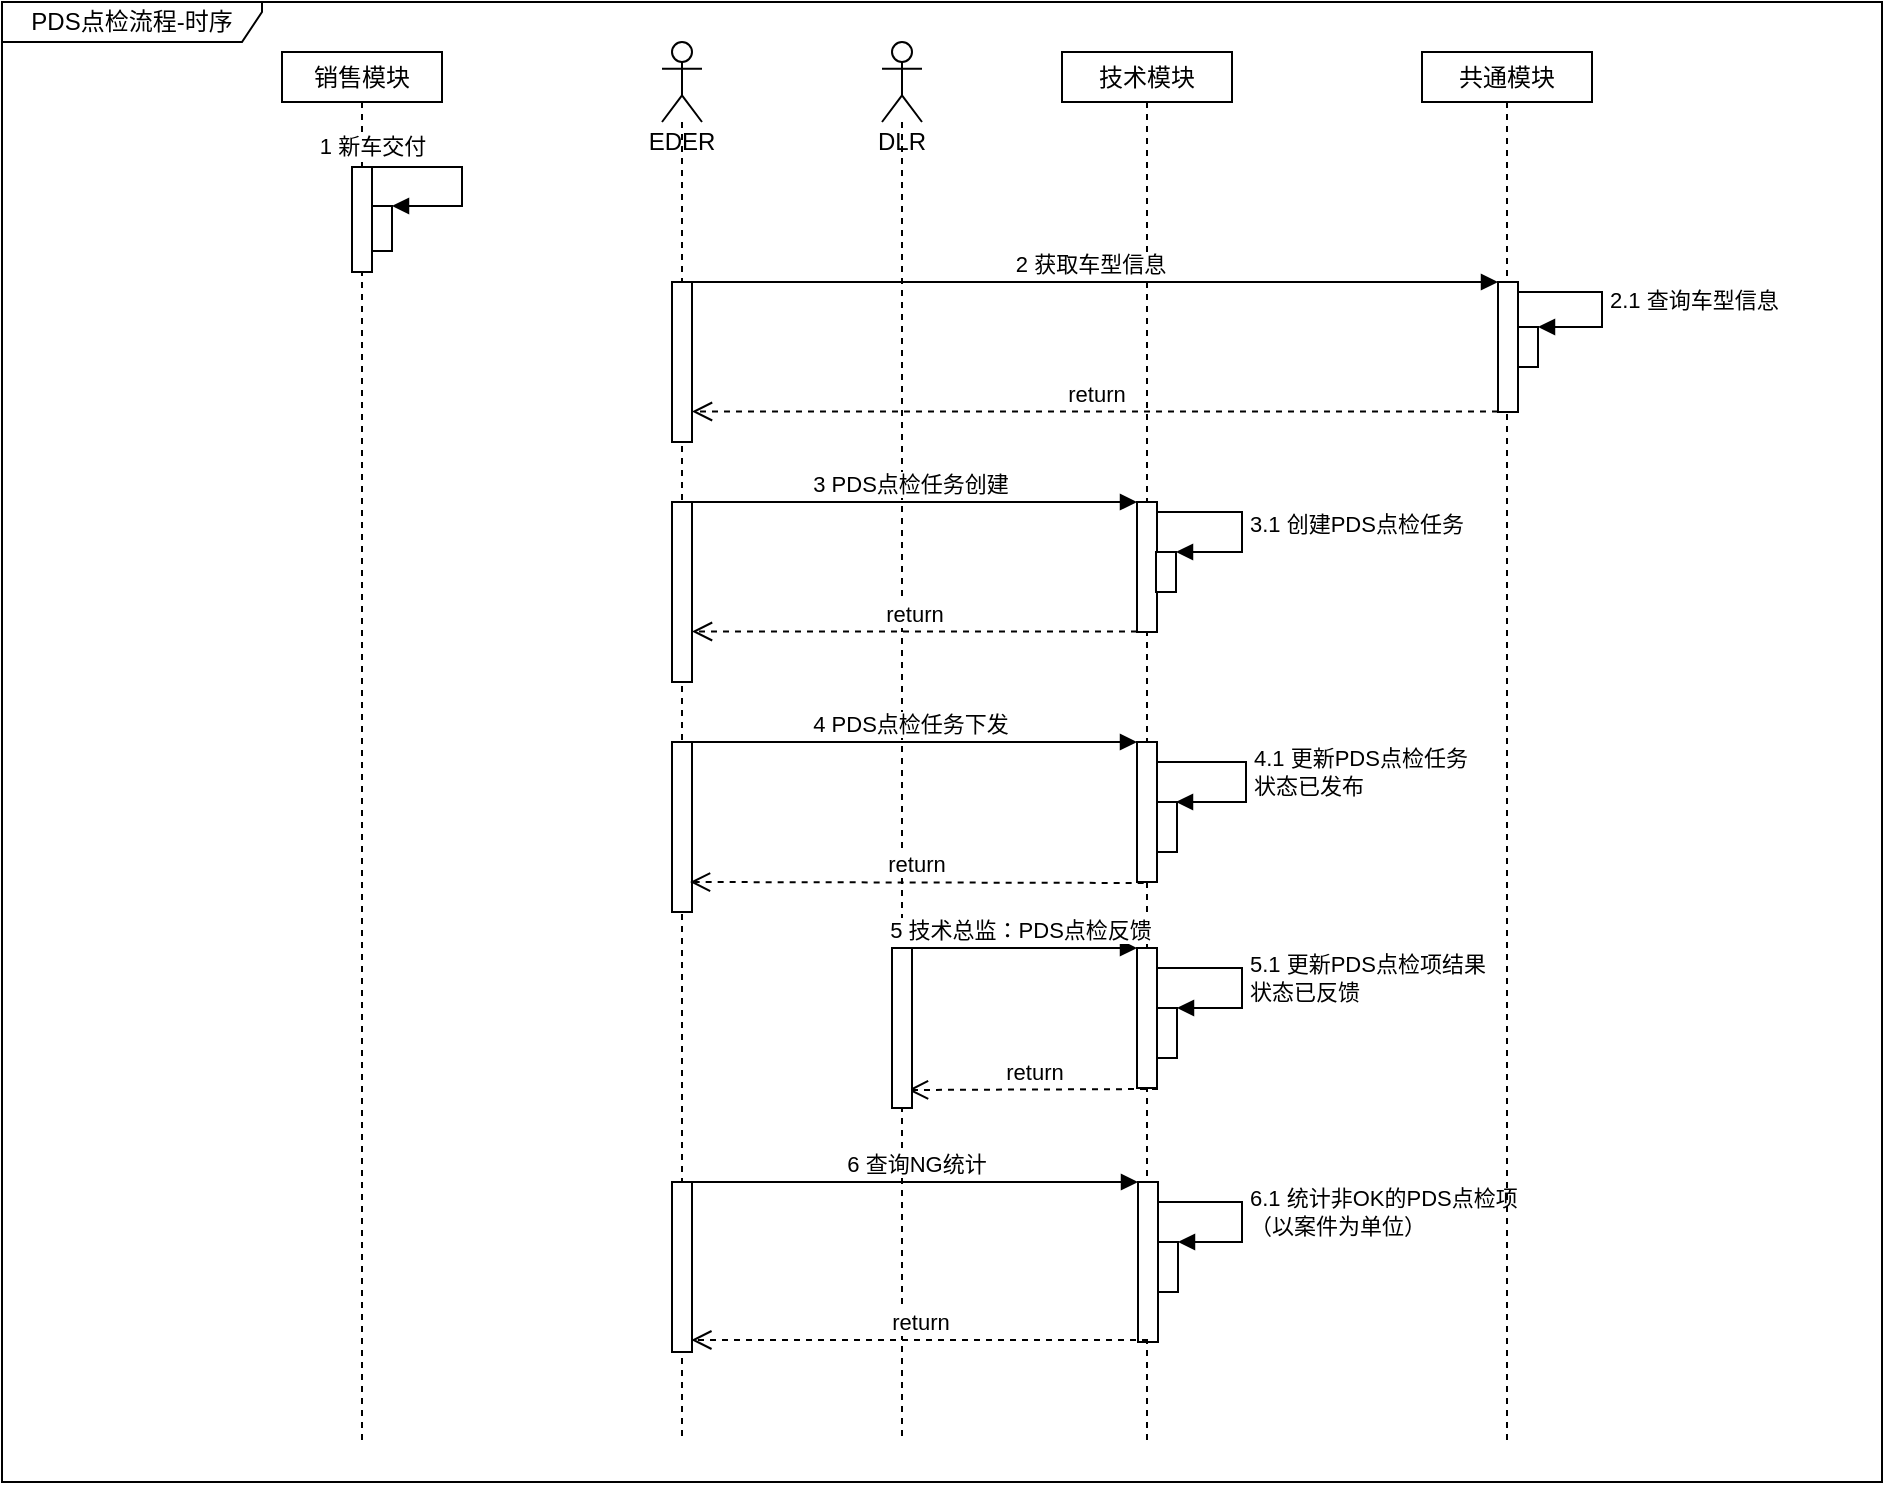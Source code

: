 <mxfile version="16.4.3" type="github">
  <diagram name="Page-1" id="9361dd3d-8414-5efd-6122-117bd74ce7a7">
    <mxGraphModel dx="1344" dy="87" grid="1" gridSize="10" guides="1" tooltips="1" connect="1" arrows="1" fold="1" page="0" pageScale="1.5" pageWidth="826" pageHeight="1169" background="none" math="0" shadow="0">
      <root>
        <mxCell id="0" />
        <mxCell id="1" parent="0" />
        <mxCell id="2--BGh6QgJdyMB6YTJ-P-162" value="PDS点检流程-时序" style="shape=umlFrame;whiteSpace=wrap;html=1;width=130;height=20;" vertex="1" parent="1">
          <mxGeometry x="-60" y="400" width="940" height="740" as="geometry" />
        </mxCell>
        <mxCell id="2--BGh6QgJdyMB6YTJ-P-89" value="技术模块" style="shape=umlLifeline;perimeter=lifelinePerimeter;whiteSpace=wrap;html=1;container=1;collapsible=0;recursiveResize=0;outlineConnect=0;size=25;" vertex="1" parent="1">
          <mxGeometry x="470" y="425" width="85" height="695" as="geometry" />
        </mxCell>
        <mxCell id="2--BGh6QgJdyMB6YTJ-P-118" value="" style="html=1;points=[];perimeter=orthogonalPerimeter;" vertex="1" parent="2--BGh6QgJdyMB6YTJ-P-89">
          <mxGeometry x="37.5" y="345" width="10" height="70" as="geometry" />
        </mxCell>
        <mxCell id="2--BGh6QgJdyMB6YTJ-P-125" value="" style="html=1;points=[];perimeter=orthogonalPerimeter;" vertex="1" parent="2--BGh6QgJdyMB6YTJ-P-89">
          <mxGeometry x="37.5" y="448" width="10" height="70" as="geometry" />
        </mxCell>
        <mxCell id="2--BGh6QgJdyMB6YTJ-P-128" value="" style="html=1;points=[];perimeter=orthogonalPerimeter;" vertex="1" parent="2--BGh6QgJdyMB6YTJ-P-89">
          <mxGeometry x="47.5" y="478" width="10" height="25" as="geometry" />
        </mxCell>
        <mxCell id="2--BGh6QgJdyMB6YTJ-P-129" value="&lt;div&gt;&lt;span style=&quot;background-color: transparent&quot;&gt;5.1 更新PDS点检项结果&lt;/span&gt;&lt;/div&gt;&lt;div&gt;&lt;span style=&quot;background-color: transparent&quot;&gt;状态已反馈&lt;/span&gt;&lt;/div&gt;" style="edgeStyle=orthogonalEdgeStyle;html=1;align=left;spacingLeft=2;endArrow=block;rounded=0;entryX=1;entryY=0;" edge="1" target="2--BGh6QgJdyMB6YTJ-P-128" parent="2--BGh6QgJdyMB6YTJ-P-89" source="2--BGh6QgJdyMB6YTJ-P-125">
          <mxGeometry relative="1" as="geometry">
            <mxPoint x="55" y="458" as="sourcePoint" />
            <Array as="points">
              <mxPoint x="90" y="458" />
              <mxPoint x="90" y="478" />
            </Array>
          </mxGeometry>
        </mxCell>
        <mxCell id="2--BGh6QgJdyMB6YTJ-P-127" value="return" style="html=1;verticalAlign=bottom;endArrow=open;dashed=1;endSize=8;exitX=0;exitY=0.95;rounded=0;" edge="1" parent="2--BGh6QgJdyMB6YTJ-P-89">
          <mxGeometry relative="1" as="geometry">
            <mxPoint x="-77" y="519" as="targetPoint" />
            <mxPoint x="48" y="518.5" as="sourcePoint" />
          </mxGeometry>
        </mxCell>
        <mxCell id="2--BGh6QgJdyMB6YTJ-P-132" value="" style="html=1;points=[];perimeter=orthogonalPerimeter;" vertex="1" parent="2--BGh6QgJdyMB6YTJ-P-89">
          <mxGeometry x="47.5" y="375" width="10" height="25" as="geometry" />
        </mxCell>
        <mxCell id="2--BGh6QgJdyMB6YTJ-P-151" value="" style="html=1;points=[];perimeter=orthogonalPerimeter;" vertex="1" parent="2--BGh6QgJdyMB6YTJ-P-89">
          <mxGeometry x="37.5" y="225" width="10" height="65" as="geometry" />
        </mxCell>
        <mxCell id="2--BGh6QgJdyMB6YTJ-P-154" value="" style="html=1;points=[];perimeter=orthogonalPerimeter;" vertex="1" parent="2--BGh6QgJdyMB6YTJ-P-89">
          <mxGeometry x="47" y="250" width="10" height="20" as="geometry" />
        </mxCell>
        <mxCell id="2--BGh6QgJdyMB6YTJ-P-155" value="&lt;span style=&quot;background-color: transparent&quot;&gt;3.1 创建PDS点检任务&lt;/span&gt;" style="edgeStyle=orthogonalEdgeStyle;html=1;align=left;spacingLeft=2;endArrow=block;rounded=0;entryX=1;entryY=0;" edge="1" target="2--BGh6QgJdyMB6YTJ-P-154" parent="2--BGh6QgJdyMB6YTJ-P-89">
          <mxGeometry relative="1" as="geometry">
            <mxPoint x="48" y="230" as="sourcePoint" />
            <Array as="points">
              <mxPoint x="90" y="230" />
              <mxPoint x="90" y="250" />
            </Array>
          </mxGeometry>
        </mxCell>
        <mxCell id="2--BGh6QgJdyMB6YTJ-P-157" value="" style="html=1;points=[];perimeter=orthogonalPerimeter;" vertex="1" parent="2--BGh6QgJdyMB6YTJ-P-89">
          <mxGeometry x="38" y="565" width="10" height="80" as="geometry" />
        </mxCell>
        <mxCell id="2--BGh6QgJdyMB6YTJ-P-160" value="" style="html=1;points=[];perimeter=orthogonalPerimeter;" vertex="1" parent="2--BGh6QgJdyMB6YTJ-P-89">
          <mxGeometry x="48" y="595" width="10" height="25" as="geometry" />
        </mxCell>
        <mxCell id="2--BGh6QgJdyMB6YTJ-P-161" value="&lt;div&gt;&lt;span style=&quot;background-color: transparent&quot;&gt;6.1 统计非OK的PDS点检项&lt;/span&gt;&lt;/div&gt;&lt;div&gt;&lt;span style=&quot;background-color: transparent&quot;&gt;（以案件为单位）&lt;br&gt;&lt;/span&gt;&lt;/div&gt;" style="edgeStyle=orthogonalEdgeStyle;html=1;align=left;spacingLeft=2;endArrow=block;rounded=0;entryX=1;entryY=0;" edge="1" target="2--BGh6QgJdyMB6YTJ-P-160" parent="2--BGh6QgJdyMB6YTJ-P-89">
          <mxGeometry relative="1" as="geometry">
            <mxPoint x="48" y="575" as="sourcePoint" />
            <Array as="points">
              <mxPoint x="90" y="575" />
              <mxPoint x="90" y="595" />
            </Array>
          </mxGeometry>
        </mxCell>
        <mxCell id="2--BGh6QgJdyMB6YTJ-P-105" value="DLR &amp;nbsp;&amp;nbsp;&amp;nbsp;&amp;nbsp;&amp;nbsp;&amp;nbsp;&amp;nbsp;&amp;nbsp;&amp;nbsp;&amp;nbsp;&amp;nbsp;&amp;nbsp;&amp;nbsp;&amp;nbsp;&amp;nbsp;&amp;nbsp;&amp;nbsp;&amp;nbsp;&amp;nbsp;&amp;nbsp;&amp;nbsp;&amp;nbsp;&amp;nbsp;&amp;nbsp;&amp;nbsp;&amp;nbsp; " style="shape=umlLifeline;participant=umlActor;perimeter=lifelinePerimeter;whiteSpace=wrap;html=1;container=1;collapsible=0;recursiveResize=0;verticalAlign=top;spacingTop=36;outlineConnect=0;" vertex="1" parent="1">
          <mxGeometry x="380" y="420" width="20" height="700" as="geometry" />
        </mxCell>
        <mxCell id="2--BGh6QgJdyMB6YTJ-P-124" value="" style="html=1;points=[];perimeter=orthogonalPerimeter;" vertex="1" parent="2--BGh6QgJdyMB6YTJ-P-105">
          <mxGeometry x="5" y="453" width="10" height="80" as="geometry" />
        </mxCell>
        <mxCell id="2--BGh6QgJdyMB6YTJ-P-106" value="EDER" style="shape=umlLifeline;participant=umlActor;perimeter=lifelinePerimeter;whiteSpace=wrap;html=1;container=1;collapsible=0;recursiveResize=0;verticalAlign=top;spacingTop=36;outlineConnect=0;" vertex="1" parent="1">
          <mxGeometry x="270" y="420" width="20" height="700" as="geometry" />
        </mxCell>
        <mxCell id="2--BGh6QgJdyMB6YTJ-P-115" value="" style="html=1;points=[];perimeter=orthogonalPerimeter;" vertex="1" parent="2--BGh6QgJdyMB6YTJ-P-106">
          <mxGeometry x="5" y="350" width="10" height="85" as="geometry" />
        </mxCell>
        <mxCell id="2--BGh6QgJdyMB6YTJ-P-142" value="" style="html=1;points=[];perimeter=orthogonalPerimeter;" vertex="1" parent="2--BGh6QgJdyMB6YTJ-P-106">
          <mxGeometry x="5" y="120" width="10" height="80" as="geometry" />
        </mxCell>
        <mxCell id="2--BGh6QgJdyMB6YTJ-P-150" value="" style="html=1;points=[];perimeter=orthogonalPerimeter;" vertex="1" parent="2--BGh6QgJdyMB6YTJ-P-106">
          <mxGeometry x="5" y="230" width="10" height="90" as="geometry" />
        </mxCell>
        <mxCell id="2--BGh6QgJdyMB6YTJ-P-156" value="" style="html=1;points=[];perimeter=orthogonalPerimeter;" vertex="1" parent="2--BGh6QgJdyMB6YTJ-P-106">
          <mxGeometry x="5" y="570" width="10" height="85" as="geometry" />
        </mxCell>
        <mxCell id="2--BGh6QgJdyMB6YTJ-P-107" value="销售模块" style="shape=umlLifeline;perimeter=lifelinePerimeter;whiteSpace=wrap;html=1;container=1;collapsible=0;recursiveResize=0;outlineConnect=0;size=25;" vertex="1" parent="1">
          <mxGeometry x="80" y="425" width="80" height="695" as="geometry" />
        </mxCell>
        <mxCell id="2--BGh6QgJdyMB6YTJ-P-111" value="" style="html=1;points=[];perimeter=orthogonalPerimeter;" vertex="1" parent="2--BGh6QgJdyMB6YTJ-P-107">
          <mxGeometry x="35" y="57.5" width="10" height="52.5" as="geometry" />
        </mxCell>
        <mxCell id="2--BGh6QgJdyMB6YTJ-P-112" value="" style="html=1;points=[];perimeter=orthogonalPerimeter;" vertex="1" parent="2--BGh6QgJdyMB6YTJ-P-107">
          <mxGeometry x="45" y="77" width="10" height="22.5" as="geometry" />
        </mxCell>
        <mxCell id="2--BGh6QgJdyMB6YTJ-P-113" value="" style="edgeStyle=orthogonalEdgeStyle;html=1;align=left;spacingLeft=2;endArrow=block;rounded=0;entryX=1;entryY=0;verticalAlign=top;" edge="1" target="2--BGh6QgJdyMB6YTJ-P-112" parent="2--BGh6QgJdyMB6YTJ-P-107">
          <mxGeometry x="-0.672" y="12" relative="1" as="geometry">
            <mxPoint x="45" y="77" as="sourcePoint" />
            <Array as="points">
              <mxPoint x="45" y="57.5" />
              <mxPoint x="90" y="57.5" />
              <mxPoint x="90" y="77.5" />
            </Array>
            <mxPoint x="7" y="-11" as="offset" />
          </mxGeometry>
        </mxCell>
        <mxCell id="2--BGh6QgJdyMB6YTJ-P-114" value="1 新车交付" style="edgeLabel;html=1;align=center;verticalAlign=middle;resizable=0;points=[];" vertex="1" connectable="0" parent="2--BGh6QgJdyMB6YTJ-P-113">
          <mxGeometry x="-0.866" y="1" relative="1" as="geometry">
            <mxPoint x="1" y="-22" as="offset" />
          </mxGeometry>
        </mxCell>
        <mxCell id="2--BGh6QgJdyMB6YTJ-P-119" value="4 PDS点检任务下发" style="html=1;verticalAlign=bottom;endArrow=block;entryX=0;entryY=0;rounded=0;" edge="1" target="2--BGh6QgJdyMB6YTJ-P-118" parent="1">
          <mxGeometry relative="1" as="geometry">
            <mxPoint x="280" y="770" as="sourcePoint" />
          </mxGeometry>
        </mxCell>
        <mxCell id="2--BGh6QgJdyMB6YTJ-P-120" value="return" style="html=1;verticalAlign=bottom;endArrow=open;dashed=1;endSize=8;exitX=0.333;exitY=1.007;rounded=0;exitDx=0;exitDy=0;exitPerimeter=0;" edge="1" source="2--BGh6QgJdyMB6YTJ-P-118" parent="1">
          <mxGeometry relative="1" as="geometry">
            <mxPoint x="284" y="840" as="targetPoint" />
            <mxPoint x="499" y="839.5" as="sourcePoint" />
          </mxGeometry>
        </mxCell>
        <mxCell id="2--BGh6QgJdyMB6YTJ-P-126" value="5 技术总监：PDS点检反馈" style="html=1;verticalAlign=bottom;endArrow=block;entryX=0;entryY=0;rounded=0;" edge="1" target="2--BGh6QgJdyMB6YTJ-P-125" parent="1">
          <mxGeometry relative="1" as="geometry">
            <mxPoint x="390" y="873" as="sourcePoint" />
          </mxGeometry>
        </mxCell>
        <mxCell id="2--BGh6QgJdyMB6YTJ-P-134" value="共通模块" style="shape=umlLifeline;perimeter=lifelinePerimeter;whiteSpace=wrap;html=1;container=1;collapsible=0;recursiveResize=0;outlineConnect=0;size=25;" vertex="1" parent="1">
          <mxGeometry x="650" y="425" width="85" height="695" as="geometry" />
        </mxCell>
        <mxCell id="2--BGh6QgJdyMB6YTJ-P-143" value="" style="html=1;points=[];perimeter=orthogonalPerimeter;" vertex="1" parent="2--BGh6QgJdyMB6YTJ-P-134">
          <mxGeometry x="38" y="115" width="10" height="65" as="geometry" />
        </mxCell>
        <mxCell id="2--BGh6QgJdyMB6YTJ-P-148" value="" style="html=1;points=[];perimeter=orthogonalPerimeter;" vertex="1" parent="2--BGh6QgJdyMB6YTJ-P-134">
          <mxGeometry x="48" y="137.5" width="10" height="20" as="geometry" />
        </mxCell>
        <mxCell id="2--BGh6QgJdyMB6YTJ-P-149" value="&lt;span style=&quot;background-color: transparent&quot;&gt;2.1 查询车型信息&lt;/span&gt;" style="edgeStyle=orthogonalEdgeStyle;html=1;align=left;spacingLeft=2;endArrow=block;rounded=0;entryX=1;entryY=0;" edge="1" target="2--BGh6QgJdyMB6YTJ-P-148" parent="2--BGh6QgJdyMB6YTJ-P-134">
          <mxGeometry relative="1" as="geometry">
            <mxPoint x="48" y="120" as="sourcePoint" />
            <Array as="points">
              <mxPoint x="90" y="120" />
              <mxPoint x="90" y="138" />
            </Array>
          </mxGeometry>
        </mxCell>
        <mxCell id="2--BGh6QgJdyMB6YTJ-P-133" value="&lt;div&gt;&lt;span style=&quot;background-color: transparent&quot;&gt;4.1 更新PDS点检任务&lt;/span&gt;&lt;/div&gt;&lt;div&gt;&lt;span style=&quot;background-color: transparent&quot;&gt;状态已发布&lt;br&gt;&lt;/span&gt;&lt;/div&gt;" style="edgeStyle=orthogonalEdgeStyle;html=1;align=left;spacingLeft=2;endArrow=block;rounded=0;" edge="1" parent="1">
          <mxGeometry relative="1" as="geometry">
            <mxPoint x="517" y="780" as="sourcePoint" />
            <Array as="points">
              <mxPoint x="562" y="780" />
              <mxPoint x="562" y="800" />
            </Array>
            <mxPoint x="527" y="800" as="targetPoint" />
          </mxGeometry>
        </mxCell>
        <mxCell id="2--BGh6QgJdyMB6YTJ-P-144" value="2 获取车型信息" style="html=1;verticalAlign=bottom;endArrow=block;entryX=0;entryY=0;rounded=0;" edge="1" target="2--BGh6QgJdyMB6YTJ-P-143" parent="1" source="2--BGh6QgJdyMB6YTJ-P-106">
          <mxGeometry relative="1" as="geometry">
            <mxPoint x="618" y="540" as="sourcePoint" />
          </mxGeometry>
        </mxCell>
        <mxCell id="2--BGh6QgJdyMB6YTJ-P-145" value="return" style="html=1;verticalAlign=bottom;endArrow=open;dashed=1;endSize=8;exitX=0;exitY=0.95;rounded=0;" edge="1" parent="1">
          <mxGeometry relative="1" as="geometry">
            <mxPoint x="285" y="604.75" as="targetPoint" />
            <mxPoint x="688" y="604.75" as="sourcePoint" />
          </mxGeometry>
        </mxCell>
        <mxCell id="2--BGh6QgJdyMB6YTJ-P-152" value="3 PDS点检任务创建" style="html=1;verticalAlign=bottom;endArrow=block;entryX=0;entryY=0;rounded=0;" edge="1" target="2--BGh6QgJdyMB6YTJ-P-151" parent="1" source="2--BGh6QgJdyMB6YTJ-P-106">
          <mxGeometry relative="1" as="geometry">
            <mxPoint x="400" y="700" as="sourcePoint" />
          </mxGeometry>
        </mxCell>
        <mxCell id="2--BGh6QgJdyMB6YTJ-P-153" value="return" style="html=1;verticalAlign=bottom;endArrow=open;dashed=1;endSize=8;exitX=0;exitY=0.95;rounded=0;" edge="1" parent="1" target="2--BGh6QgJdyMB6YTJ-P-150">
          <mxGeometry relative="1" as="geometry">
            <mxPoint x="290" y="715" as="targetPoint" />
            <mxPoint x="507.5" y="714.75" as="sourcePoint" />
          </mxGeometry>
        </mxCell>
        <mxCell id="2--BGh6QgJdyMB6YTJ-P-158" value="6 查询NG统计" style="html=1;verticalAlign=bottom;endArrow=block;entryX=0;entryY=0;rounded=0;" edge="1" target="2--BGh6QgJdyMB6YTJ-P-157" parent="1" source="2--BGh6QgJdyMB6YTJ-P-156">
          <mxGeometry relative="1" as="geometry">
            <mxPoint x="438" y="990" as="sourcePoint" />
          </mxGeometry>
        </mxCell>
        <mxCell id="2--BGh6QgJdyMB6YTJ-P-159" value="return" style="html=1;verticalAlign=bottom;endArrow=open;dashed=1;endSize=8;exitX=0;exitY=0.95;rounded=0;" edge="1" parent="1">
          <mxGeometry relative="1" as="geometry">
            <mxPoint x="284.667" y="1069" as="targetPoint" />
            <mxPoint x="513" y="1069" as="sourcePoint" />
          </mxGeometry>
        </mxCell>
      </root>
    </mxGraphModel>
  </diagram>
</mxfile>
